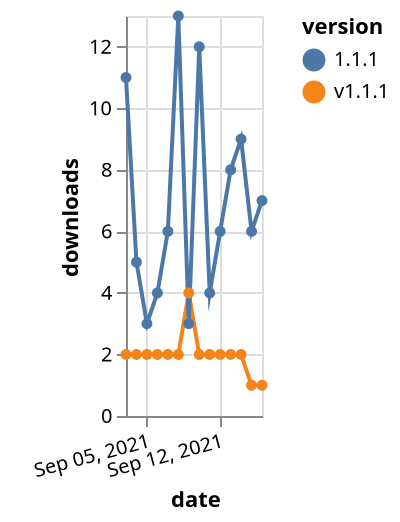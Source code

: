 {"$schema": "https://vega.github.io/schema/vega-lite/v5.json", "description": "A simple bar chart with embedded data.", "data": {"values": [{"date": "2021-09-03", "total": 2341, "delta": 2, "version": "v1.1.1"}, {"date": "2021-09-04", "total": 2343, "delta": 2, "version": "v1.1.1"}, {"date": "2021-09-05", "total": 2345, "delta": 2, "version": "v1.1.1"}, {"date": "2021-09-06", "total": 2347, "delta": 2, "version": "v1.1.1"}, {"date": "2021-09-07", "total": 2349, "delta": 2, "version": "v1.1.1"}, {"date": "2021-09-08", "total": 2351, "delta": 2, "version": "v1.1.1"}, {"date": "2021-09-09", "total": 2355, "delta": 4, "version": "v1.1.1"}, {"date": "2021-09-10", "total": 2357, "delta": 2, "version": "v1.1.1"}, {"date": "2021-09-11", "total": 2359, "delta": 2, "version": "v1.1.1"}, {"date": "2021-09-12", "total": 2361, "delta": 2, "version": "v1.1.1"}, {"date": "2021-09-13", "total": 2363, "delta": 2, "version": "v1.1.1"}, {"date": "2021-09-14", "total": 2365, "delta": 2, "version": "v1.1.1"}, {"date": "2021-09-15", "total": 2366, "delta": 1, "version": "v1.1.1"}, {"date": "2021-09-16", "total": 2367, "delta": 1, "version": "v1.1.1"}, {"date": "2021-09-03", "total": 5158, "delta": 11, "version": "1.1.1"}, {"date": "2021-09-04", "total": 5163, "delta": 5, "version": "1.1.1"}, {"date": "2021-09-05", "total": 5166, "delta": 3, "version": "1.1.1"}, {"date": "2021-09-06", "total": 5170, "delta": 4, "version": "1.1.1"}, {"date": "2021-09-07", "total": 5176, "delta": 6, "version": "1.1.1"}, {"date": "2021-09-08", "total": 5189, "delta": 13, "version": "1.1.1"}, {"date": "2021-09-09", "total": 5192, "delta": 3, "version": "1.1.1"}, {"date": "2021-09-10", "total": 5204, "delta": 12, "version": "1.1.1"}, {"date": "2021-09-11", "total": 5208, "delta": 4, "version": "1.1.1"}, {"date": "2021-09-12", "total": 5214, "delta": 6, "version": "1.1.1"}, {"date": "2021-09-13", "total": 5222, "delta": 8, "version": "1.1.1"}, {"date": "2021-09-14", "total": 5231, "delta": 9, "version": "1.1.1"}, {"date": "2021-09-15", "total": 5237, "delta": 6, "version": "1.1.1"}, {"date": "2021-09-16", "total": 5244, "delta": 7, "version": "1.1.1"}]}, "width": "container", "mark": {"type": "line", "point": {"filled": true}}, "encoding": {"x": {"field": "date", "type": "temporal", "timeUnit": "yearmonthdate", "title": "date", "axis": {"labelAngle": -15}}, "y": {"field": "delta", "type": "quantitative", "title": "downloads"}, "color": {"field": "version", "type": "nominal"}, "tooltip": {"field": "delta"}}}